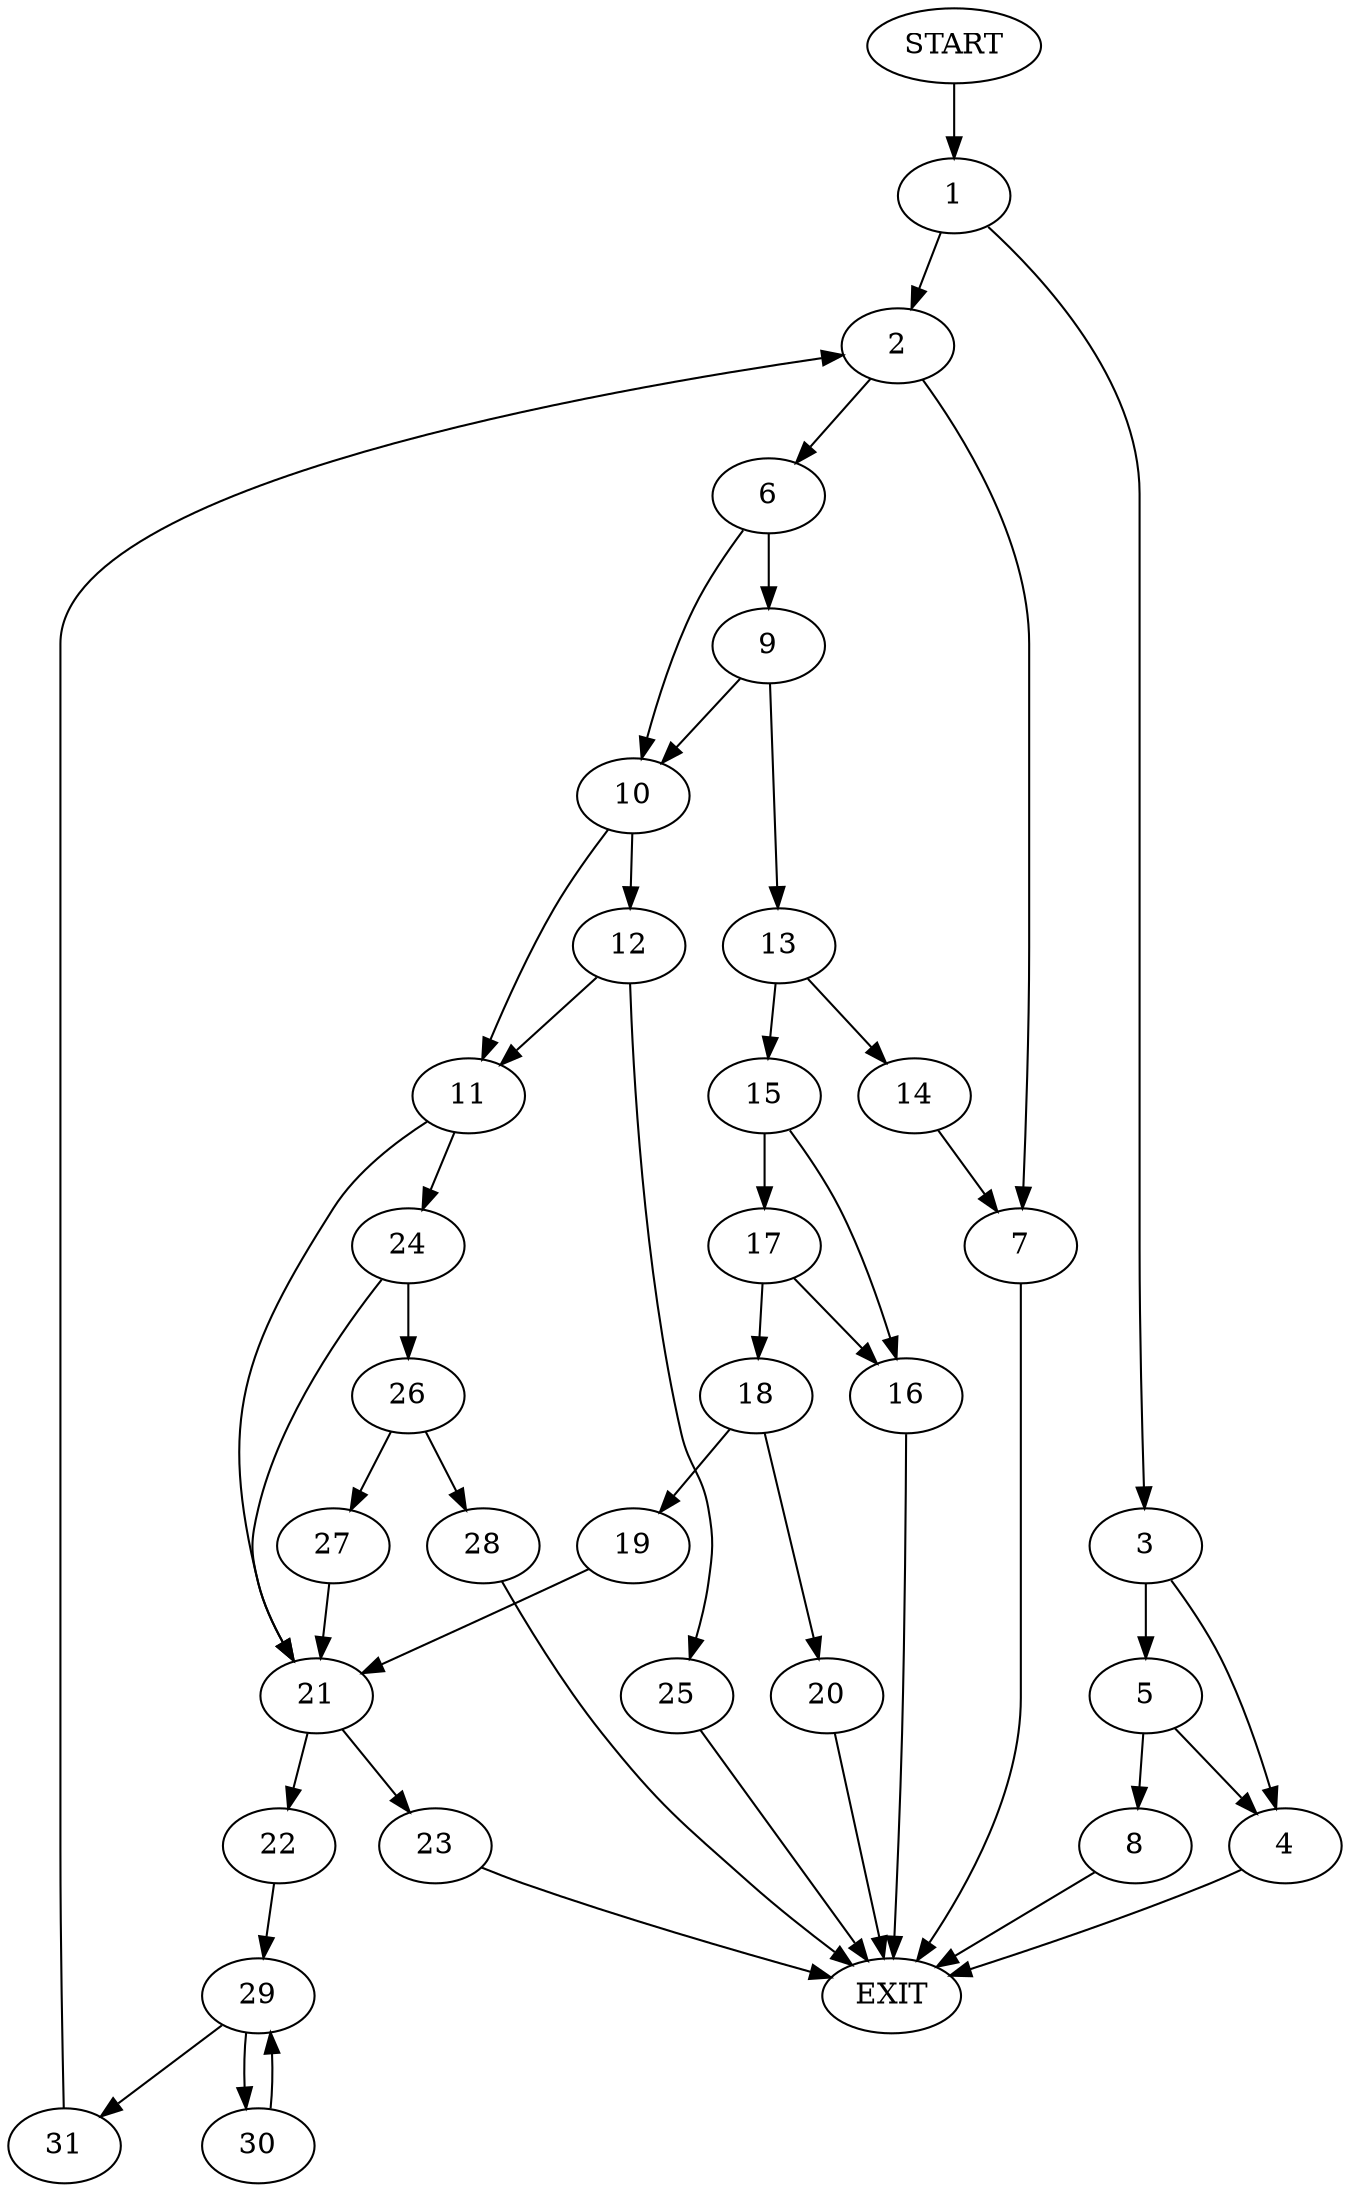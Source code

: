 digraph {
0 [label="START"]
32 [label="EXIT"]
0 -> 1
1 -> 2
1 -> 3
3 -> 4
3 -> 5
2 -> 6
2 -> 7
5 -> 4
5 -> 8
4 -> 32
8 -> 32
6 -> 9
6 -> 10
7 -> 32
10 -> 11
10 -> 12
9 -> 13
9 -> 10
13 -> 14
13 -> 15
14 -> 7
15 -> 16
15 -> 17
17 -> 16
17 -> 18
16 -> 32
18 -> 19
18 -> 20
20 -> 32
19 -> 21
21 -> 22
21 -> 23
11 -> 24
11 -> 21
12 -> 25
12 -> 11
25 -> 32
24 -> 21
24 -> 26
26 -> 27
26 -> 28
28 -> 32
27 -> 21
22 -> 29
23 -> 32
29 -> 30
29 -> 31
31 -> 2
30 -> 29
}
